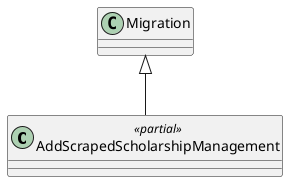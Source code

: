 @startuml
class AddScrapedScholarshipManagement <<partial>> {
}
Migration <|-- AddScrapedScholarshipManagement
@enduml
